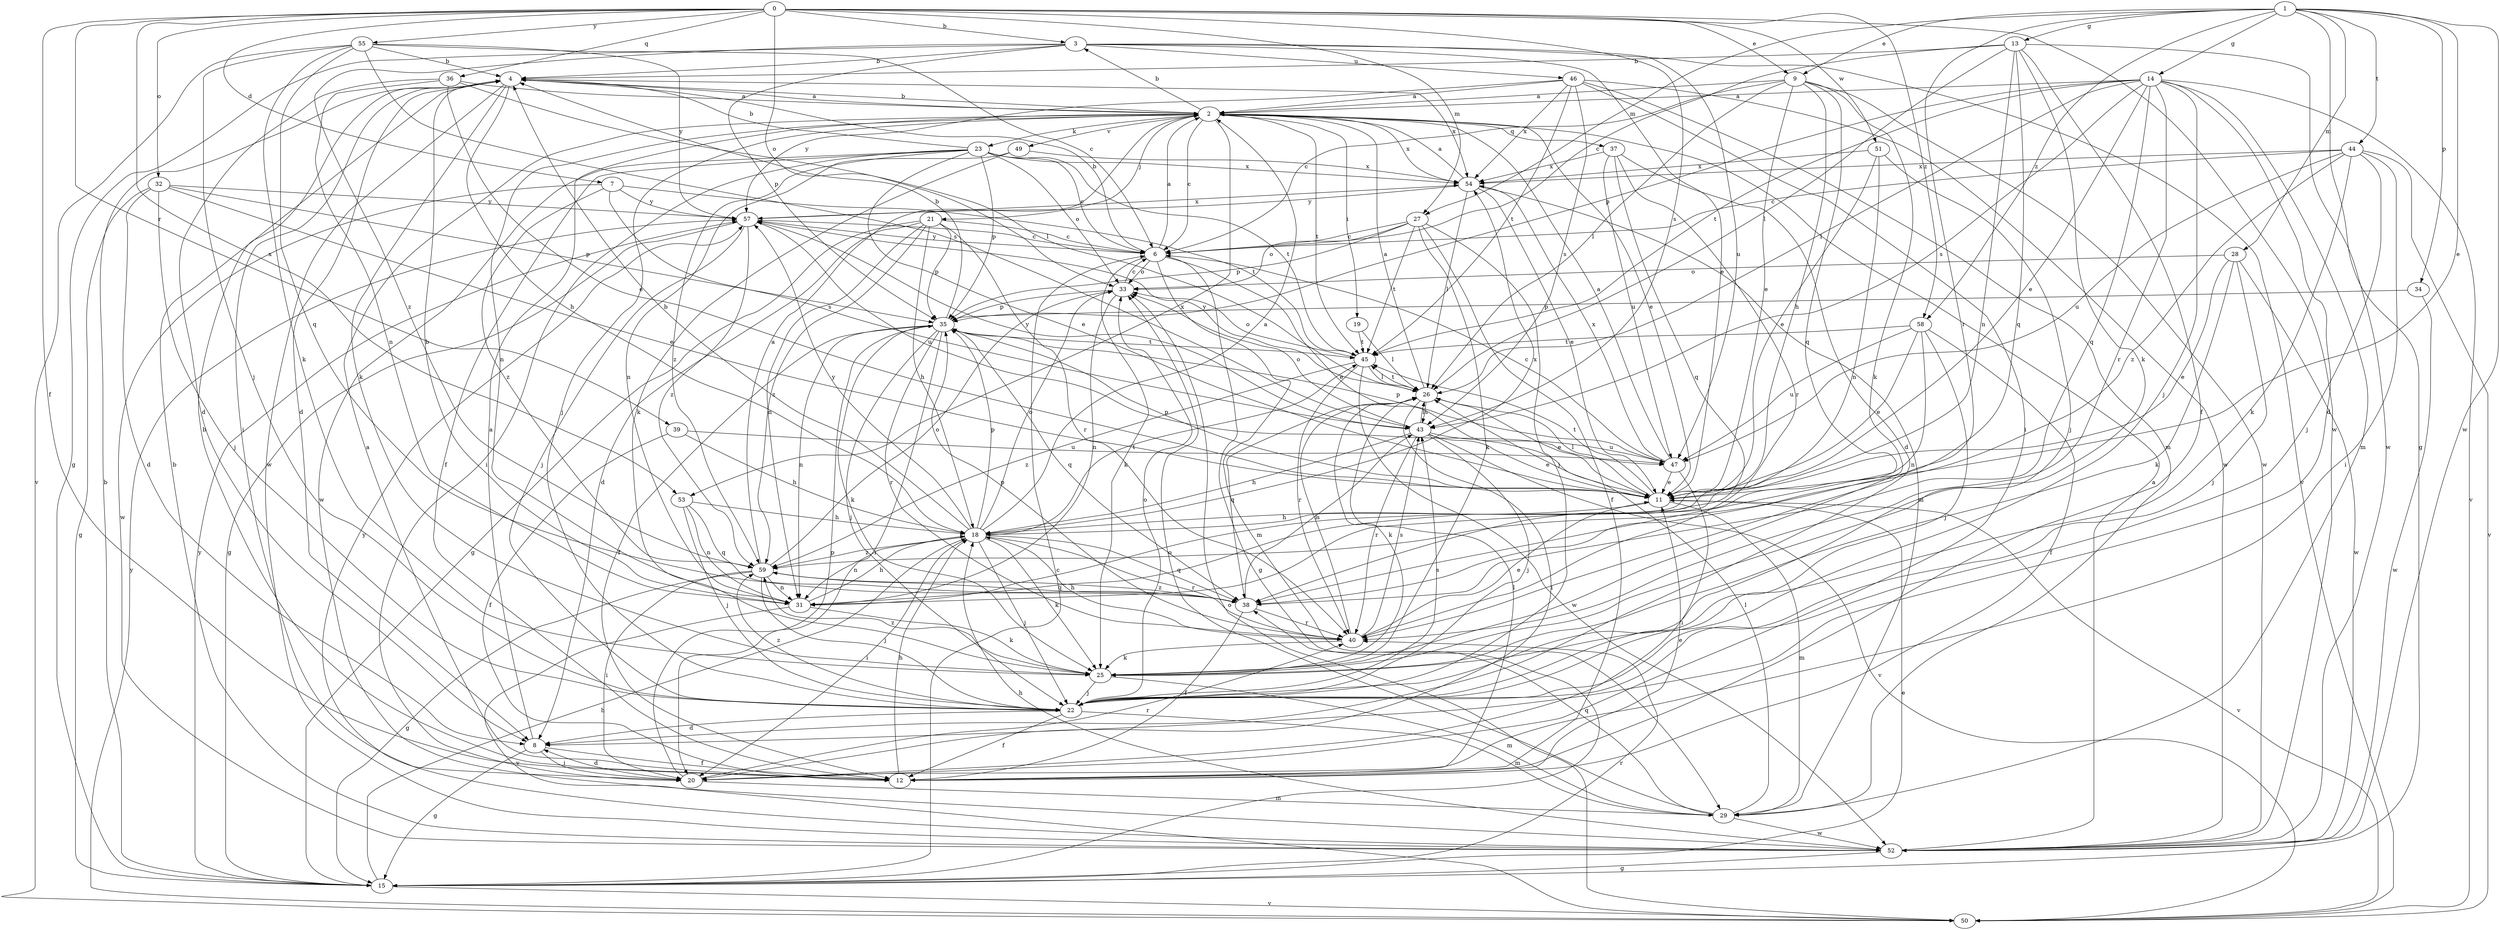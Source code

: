strict digraph  {
0;
1;
2;
3;
4;
6;
7;
8;
9;
11;
12;
13;
14;
15;
18;
19;
20;
21;
22;
23;
25;
26;
27;
28;
29;
31;
32;
33;
34;
35;
36;
37;
38;
39;
40;
43;
44;
45;
46;
47;
49;
50;
51;
52;
53;
54;
55;
57;
58;
59;
0 -> 3  [label=b];
0 -> 7  [label=d];
0 -> 9  [label=e];
0 -> 12  [label=f];
0 -> 27  [label=m];
0 -> 32  [label=o];
0 -> 33  [label=o];
0 -> 36  [label=q];
0 -> 39  [label=r];
0 -> 43  [label=s];
0 -> 51  [label=w];
0 -> 52  [label=w];
0 -> 53  [label=x];
0 -> 55  [label=y];
0 -> 58  [label=z];
1 -> 9  [label=e];
1 -> 11  [label=e];
1 -> 13  [label=g];
1 -> 14  [label=g];
1 -> 15  [label=g];
1 -> 27  [label=m];
1 -> 28  [label=m];
1 -> 34  [label=p];
1 -> 40  [label=r];
1 -> 44  [label=t];
1 -> 52  [label=w];
1 -> 58  [label=z];
2 -> 3  [label=b];
2 -> 4  [label=b];
2 -> 6  [label=c];
2 -> 11  [label=e];
2 -> 19  [label=i];
2 -> 21  [label=j];
2 -> 22  [label=j];
2 -> 23  [label=k];
2 -> 31  [label=n];
2 -> 37  [label=q];
2 -> 45  [label=t];
2 -> 49  [label=v];
2 -> 53  [label=x];
2 -> 54  [label=x];
3 -> 4  [label=b];
3 -> 11  [label=e];
3 -> 15  [label=g];
3 -> 35  [label=p];
3 -> 46  [label=u];
3 -> 47  [label=u];
3 -> 50  [label=v];
3 -> 59  [label=z];
4 -> 2  [label=a];
4 -> 8  [label=d];
4 -> 18  [label=h];
4 -> 20  [label=i];
4 -> 25  [label=k];
4 -> 52  [label=w];
4 -> 54  [label=x];
6 -> 2  [label=a];
6 -> 4  [label=b];
6 -> 11  [label=e];
6 -> 15  [label=g];
6 -> 25  [label=k];
6 -> 29  [label=m];
6 -> 33  [label=o];
6 -> 57  [label=y];
7 -> 43  [label=s];
7 -> 45  [label=t];
7 -> 52  [label=w];
7 -> 57  [label=y];
7 -> 59  [label=z];
8 -> 2  [label=a];
8 -> 12  [label=f];
8 -> 15  [label=g];
8 -> 20  [label=i];
9 -> 2  [label=a];
9 -> 6  [label=c];
9 -> 11  [label=e];
9 -> 18  [label=h];
9 -> 25  [label=k];
9 -> 26  [label=l];
9 -> 38  [label=q];
9 -> 52  [label=w];
11 -> 18  [label=h];
11 -> 26  [label=l];
11 -> 29  [label=m];
11 -> 35  [label=p];
11 -> 45  [label=t];
11 -> 50  [label=v];
12 -> 2  [label=a];
12 -> 4  [label=b];
12 -> 11  [label=e];
12 -> 18  [label=h];
12 -> 26  [label=l];
13 -> 4  [label=b];
13 -> 6  [label=c];
13 -> 12  [label=f];
13 -> 25  [label=k];
13 -> 26  [label=l];
13 -> 31  [label=n];
13 -> 38  [label=q];
13 -> 52  [label=w];
14 -> 2  [label=a];
14 -> 8  [label=d];
14 -> 11  [label=e];
14 -> 22  [label=j];
14 -> 26  [label=l];
14 -> 29  [label=m];
14 -> 35  [label=p];
14 -> 38  [label=q];
14 -> 40  [label=r];
14 -> 43  [label=s];
14 -> 45  [label=t];
14 -> 50  [label=v];
15 -> 4  [label=b];
15 -> 6  [label=c];
15 -> 11  [label=e];
15 -> 18  [label=h];
15 -> 40  [label=r];
15 -> 50  [label=v];
15 -> 57  [label=y];
18 -> 2  [label=a];
18 -> 4  [label=b];
18 -> 20  [label=i];
18 -> 22  [label=j];
18 -> 25  [label=k];
18 -> 31  [label=n];
18 -> 33  [label=o];
18 -> 35  [label=p];
18 -> 38  [label=q];
18 -> 40  [label=r];
18 -> 45  [label=t];
18 -> 54  [label=x];
18 -> 57  [label=y];
18 -> 59  [label=z];
19 -> 26  [label=l];
19 -> 45  [label=t];
20 -> 8  [label=d];
20 -> 29  [label=m];
20 -> 35  [label=p];
20 -> 40  [label=r];
21 -> 6  [label=c];
21 -> 8  [label=d];
21 -> 15  [label=g];
21 -> 18  [label=h];
21 -> 31  [label=n];
21 -> 35  [label=p];
21 -> 40  [label=r];
21 -> 59  [label=z];
22 -> 8  [label=d];
22 -> 12  [label=f];
22 -> 29  [label=m];
22 -> 33  [label=o];
22 -> 43  [label=s];
22 -> 59  [label=z];
23 -> 4  [label=b];
23 -> 6  [label=c];
23 -> 11  [label=e];
23 -> 12  [label=f];
23 -> 20  [label=i];
23 -> 33  [label=o];
23 -> 35  [label=p];
23 -> 45  [label=t];
23 -> 52  [label=w];
23 -> 54  [label=x];
23 -> 59  [label=z];
25 -> 22  [label=j];
25 -> 29  [label=m];
25 -> 59  [label=z];
26 -> 2  [label=a];
26 -> 11  [label=e];
26 -> 20  [label=i];
26 -> 25  [label=k];
26 -> 38  [label=q];
26 -> 43  [label=s];
26 -> 45  [label=t];
26 -> 57  [label=y];
27 -> 6  [label=c];
27 -> 12  [label=f];
27 -> 22  [label=j];
27 -> 25  [label=k];
27 -> 33  [label=o];
27 -> 35  [label=p];
27 -> 45  [label=t];
28 -> 11  [label=e];
28 -> 22  [label=j];
28 -> 25  [label=k];
28 -> 33  [label=o];
28 -> 52  [label=w];
29 -> 26  [label=l];
29 -> 33  [label=o];
29 -> 38  [label=q];
29 -> 52  [label=w];
31 -> 4  [label=b];
31 -> 18  [label=h];
31 -> 25  [label=k];
31 -> 50  [label=v];
32 -> 8  [label=d];
32 -> 11  [label=e];
32 -> 15  [label=g];
32 -> 22  [label=j];
32 -> 35  [label=p];
32 -> 57  [label=y];
33 -> 6  [label=c];
33 -> 31  [label=n];
33 -> 35  [label=p];
34 -> 35  [label=p];
34 -> 52  [label=w];
35 -> 4  [label=b];
35 -> 12  [label=f];
35 -> 20  [label=i];
35 -> 22  [label=j];
35 -> 25  [label=k];
35 -> 31  [label=n];
35 -> 38  [label=q];
35 -> 40  [label=r];
35 -> 45  [label=t];
36 -> 2  [label=a];
36 -> 8  [label=d];
36 -> 11  [label=e];
36 -> 26  [label=l];
36 -> 31  [label=n];
37 -> 8  [label=d];
37 -> 38  [label=q];
37 -> 40  [label=r];
37 -> 47  [label=u];
37 -> 54  [label=x];
38 -> 12  [label=f];
38 -> 40  [label=r];
38 -> 43  [label=s];
38 -> 59  [label=z];
39 -> 12  [label=f];
39 -> 18  [label=h];
39 -> 47  [label=u];
40 -> 11  [label=e];
40 -> 18  [label=h];
40 -> 25  [label=k];
40 -> 26  [label=l];
40 -> 35  [label=p];
40 -> 43  [label=s];
43 -> 11  [label=e];
43 -> 18  [label=h];
43 -> 22  [label=j];
43 -> 26  [label=l];
43 -> 33  [label=o];
43 -> 40  [label=r];
43 -> 47  [label=u];
43 -> 50  [label=v];
43 -> 57  [label=y];
44 -> 6  [label=c];
44 -> 20  [label=i];
44 -> 22  [label=j];
44 -> 25  [label=k];
44 -> 47  [label=u];
44 -> 50  [label=v];
44 -> 54  [label=x];
44 -> 59  [label=z];
45 -> 26  [label=l];
45 -> 33  [label=o];
45 -> 40  [label=r];
45 -> 52  [label=w];
45 -> 59  [label=z];
46 -> 2  [label=a];
46 -> 20  [label=i];
46 -> 29  [label=m];
46 -> 43  [label=s];
46 -> 45  [label=t];
46 -> 52  [label=w];
46 -> 54  [label=x];
46 -> 57  [label=y];
47 -> 2  [label=a];
47 -> 6  [label=c];
47 -> 11  [label=e];
47 -> 20  [label=i];
47 -> 35  [label=p];
47 -> 54  [label=x];
49 -> 25  [label=k];
49 -> 31  [label=n];
49 -> 54  [label=x];
50 -> 33  [label=o];
50 -> 57  [label=y];
51 -> 11  [label=e];
51 -> 22  [label=j];
51 -> 31  [label=n];
51 -> 54  [label=x];
52 -> 2  [label=a];
52 -> 4  [label=b];
52 -> 15  [label=g];
52 -> 18  [label=h];
52 -> 57  [label=y];
53 -> 18  [label=h];
53 -> 22  [label=j];
53 -> 31  [label=n];
53 -> 38  [label=q];
54 -> 2  [label=a];
54 -> 11  [label=e];
54 -> 26  [label=l];
54 -> 29  [label=m];
54 -> 57  [label=y];
55 -> 4  [label=b];
55 -> 6  [label=c];
55 -> 22  [label=j];
55 -> 25  [label=k];
55 -> 38  [label=q];
55 -> 43  [label=s];
55 -> 50  [label=v];
55 -> 57  [label=y];
57 -> 6  [label=c];
57 -> 15  [label=g];
57 -> 22  [label=j];
57 -> 47  [label=u];
57 -> 54  [label=x];
57 -> 59  [label=z];
58 -> 11  [label=e];
58 -> 12  [label=f];
58 -> 22  [label=j];
58 -> 31  [label=n];
58 -> 45  [label=t];
58 -> 47  [label=u];
59 -> 2  [label=a];
59 -> 15  [label=g];
59 -> 20  [label=i];
59 -> 22  [label=j];
59 -> 31  [label=n];
59 -> 33  [label=o];
59 -> 38  [label=q];
}

